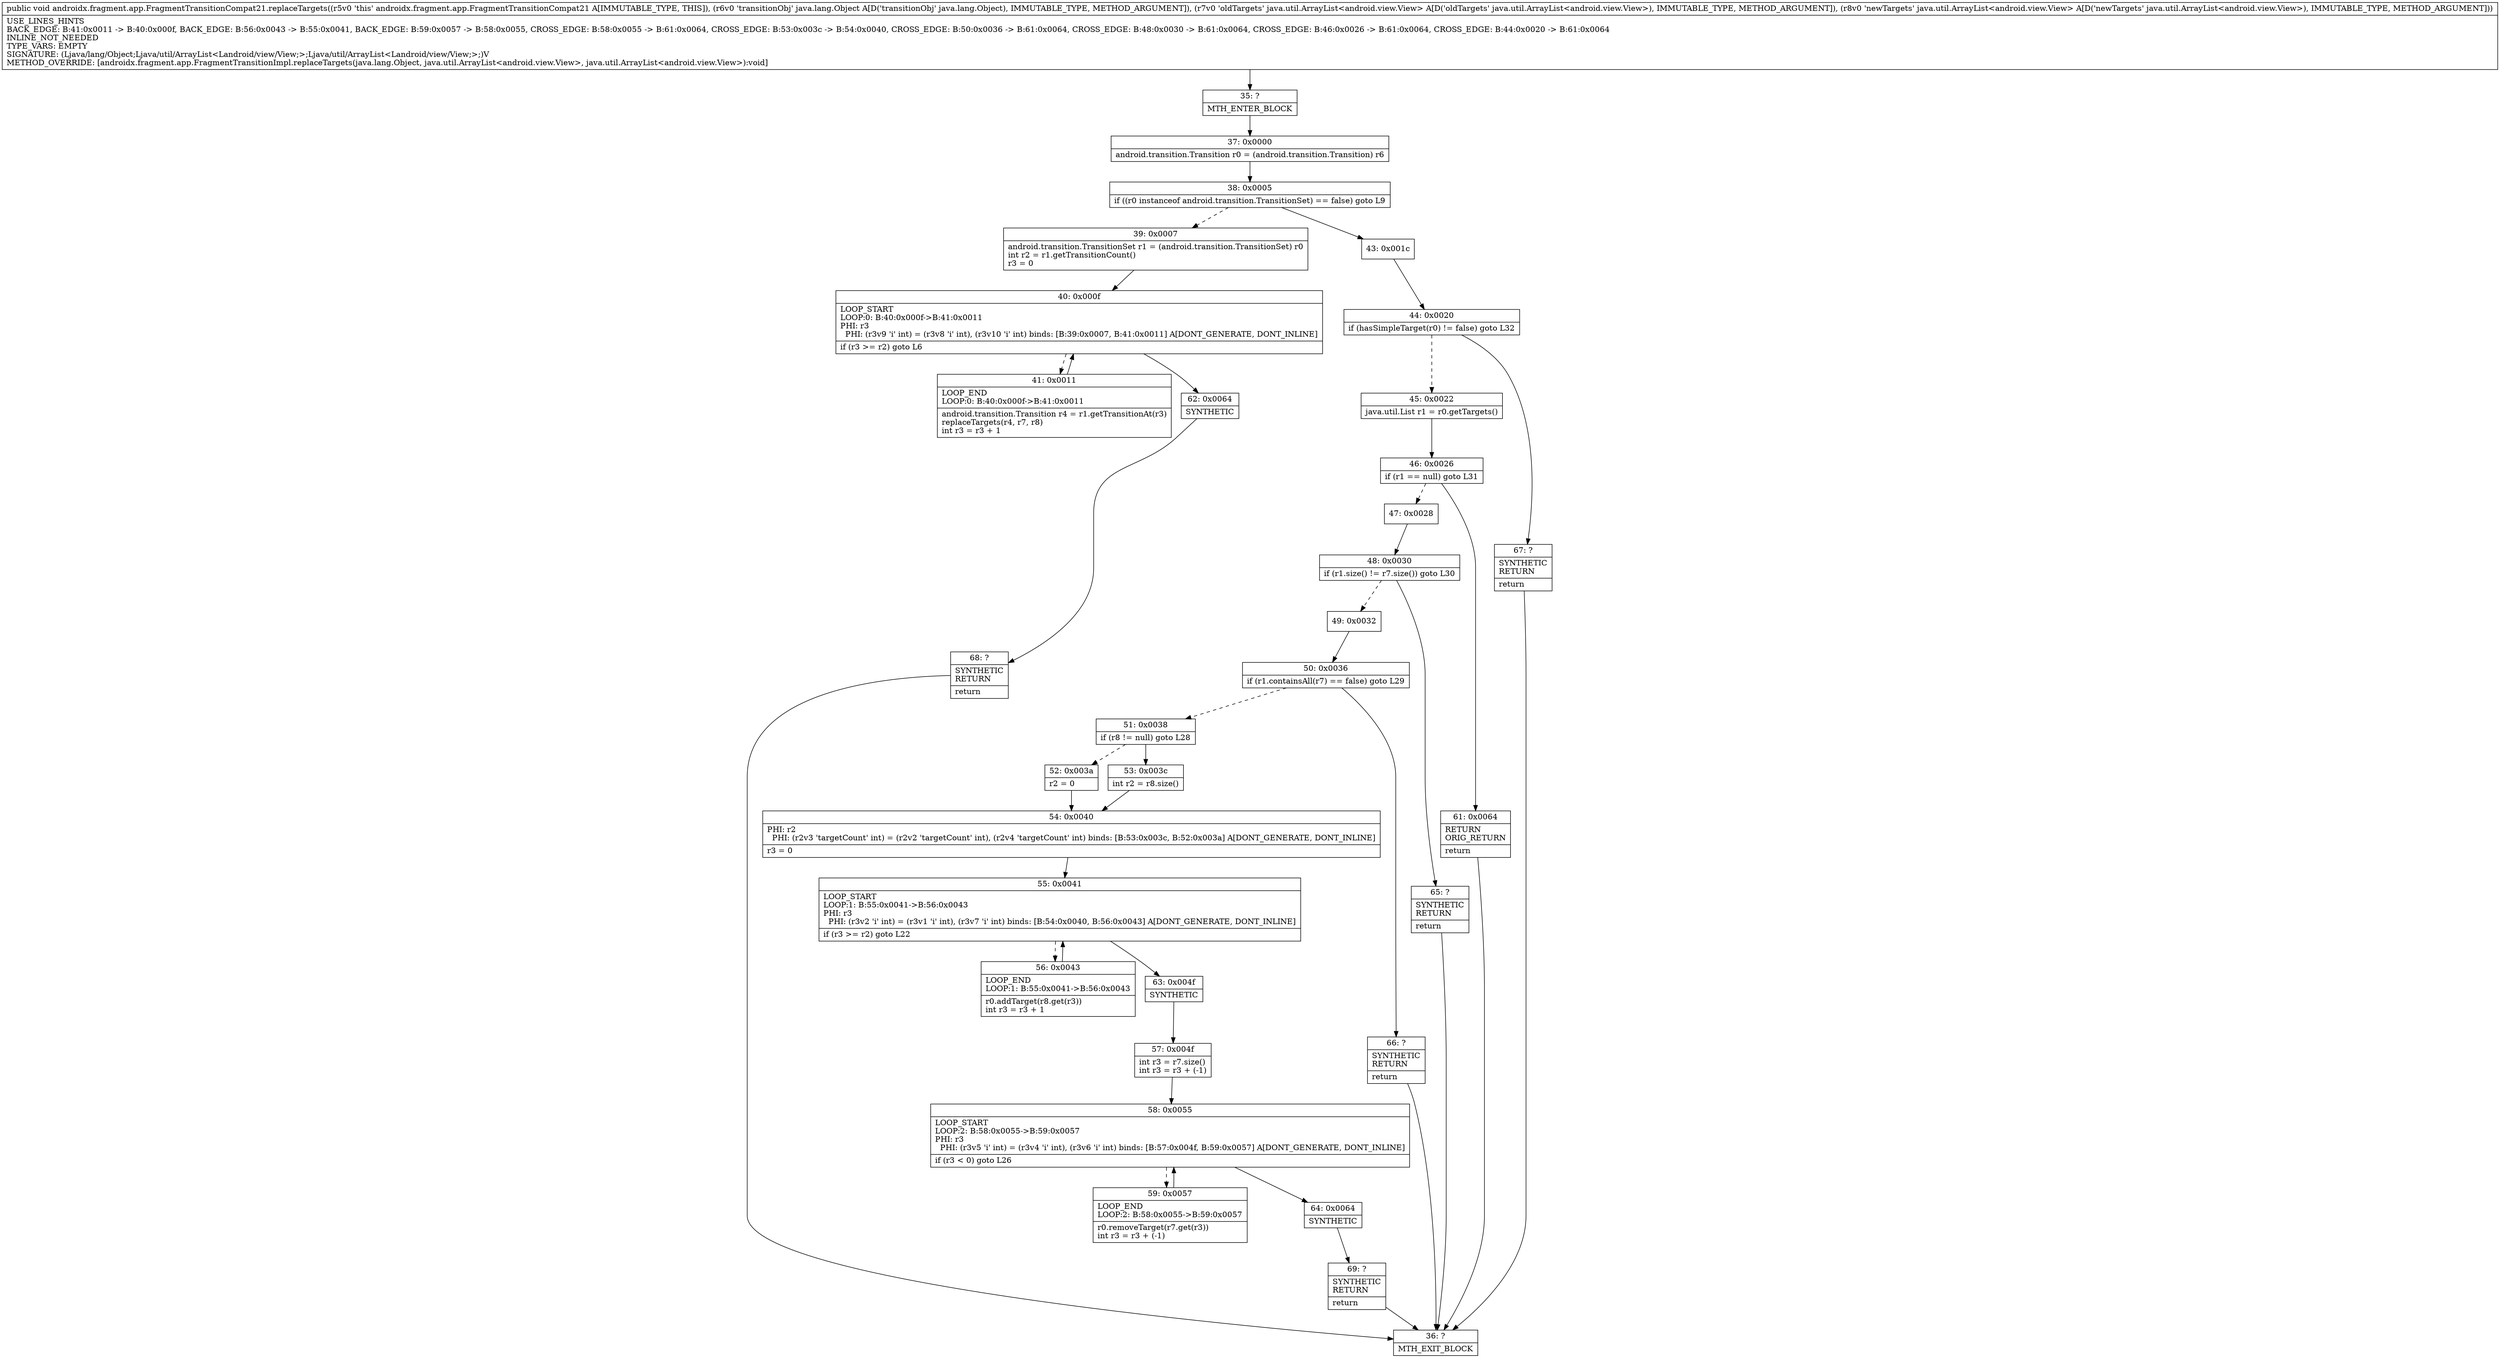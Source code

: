 digraph "CFG forandroidx.fragment.app.FragmentTransitionCompat21.replaceTargets(Ljava\/lang\/Object;Ljava\/util\/ArrayList;Ljava\/util\/ArrayList;)V" {
Node_35 [shape=record,label="{35\:\ ?|MTH_ENTER_BLOCK\l}"];
Node_37 [shape=record,label="{37\:\ 0x0000|android.transition.Transition r0 = (android.transition.Transition) r6\l}"];
Node_38 [shape=record,label="{38\:\ 0x0005|if ((r0 instanceof android.transition.TransitionSet) == false) goto L9\l}"];
Node_39 [shape=record,label="{39\:\ 0x0007|android.transition.TransitionSet r1 = (android.transition.TransitionSet) r0\lint r2 = r1.getTransitionCount()\lr3 = 0\l}"];
Node_40 [shape=record,label="{40\:\ 0x000f|LOOP_START\lLOOP:0: B:40:0x000f\-\>B:41:0x0011\lPHI: r3 \l  PHI: (r3v9 'i' int) = (r3v8 'i' int), (r3v10 'i' int) binds: [B:39:0x0007, B:41:0x0011] A[DONT_GENERATE, DONT_INLINE]\l|if (r3 \>= r2) goto L6\l}"];
Node_41 [shape=record,label="{41\:\ 0x0011|LOOP_END\lLOOP:0: B:40:0x000f\-\>B:41:0x0011\l|android.transition.Transition r4 = r1.getTransitionAt(r3)\lreplaceTargets(r4, r7, r8)\lint r3 = r3 + 1\l}"];
Node_62 [shape=record,label="{62\:\ 0x0064|SYNTHETIC\l}"];
Node_68 [shape=record,label="{68\:\ ?|SYNTHETIC\lRETURN\l|return\l}"];
Node_36 [shape=record,label="{36\:\ ?|MTH_EXIT_BLOCK\l}"];
Node_43 [shape=record,label="{43\:\ 0x001c}"];
Node_44 [shape=record,label="{44\:\ 0x0020|if (hasSimpleTarget(r0) != false) goto L32\l}"];
Node_45 [shape=record,label="{45\:\ 0x0022|java.util.List r1 = r0.getTargets()\l}"];
Node_46 [shape=record,label="{46\:\ 0x0026|if (r1 == null) goto L31\l}"];
Node_47 [shape=record,label="{47\:\ 0x0028}"];
Node_48 [shape=record,label="{48\:\ 0x0030|if (r1.size() != r7.size()) goto L30\l}"];
Node_49 [shape=record,label="{49\:\ 0x0032}"];
Node_50 [shape=record,label="{50\:\ 0x0036|if (r1.containsAll(r7) == false) goto L29\l}"];
Node_51 [shape=record,label="{51\:\ 0x0038|if (r8 != null) goto L28\l}"];
Node_52 [shape=record,label="{52\:\ 0x003a|r2 = 0\l}"];
Node_54 [shape=record,label="{54\:\ 0x0040|PHI: r2 \l  PHI: (r2v3 'targetCount' int) = (r2v2 'targetCount' int), (r2v4 'targetCount' int) binds: [B:53:0x003c, B:52:0x003a] A[DONT_GENERATE, DONT_INLINE]\l|r3 = 0\l}"];
Node_55 [shape=record,label="{55\:\ 0x0041|LOOP_START\lLOOP:1: B:55:0x0041\-\>B:56:0x0043\lPHI: r3 \l  PHI: (r3v2 'i' int) = (r3v1 'i' int), (r3v7 'i' int) binds: [B:54:0x0040, B:56:0x0043] A[DONT_GENERATE, DONT_INLINE]\l|if (r3 \>= r2) goto L22\l}"];
Node_56 [shape=record,label="{56\:\ 0x0043|LOOP_END\lLOOP:1: B:55:0x0041\-\>B:56:0x0043\l|r0.addTarget(r8.get(r3))\lint r3 = r3 + 1\l}"];
Node_63 [shape=record,label="{63\:\ 0x004f|SYNTHETIC\l}"];
Node_57 [shape=record,label="{57\:\ 0x004f|int r3 = r7.size()\lint r3 = r3 + (\-1)\l}"];
Node_58 [shape=record,label="{58\:\ 0x0055|LOOP_START\lLOOP:2: B:58:0x0055\-\>B:59:0x0057\lPHI: r3 \l  PHI: (r3v5 'i' int) = (r3v4 'i' int), (r3v6 'i' int) binds: [B:57:0x004f, B:59:0x0057] A[DONT_GENERATE, DONT_INLINE]\l|if (r3 \< 0) goto L26\l}"];
Node_59 [shape=record,label="{59\:\ 0x0057|LOOP_END\lLOOP:2: B:58:0x0055\-\>B:59:0x0057\l|r0.removeTarget(r7.get(r3))\lint r3 = r3 + (\-1)\l}"];
Node_64 [shape=record,label="{64\:\ 0x0064|SYNTHETIC\l}"];
Node_69 [shape=record,label="{69\:\ ?|SYNTHETIC\lRETURN\l|return\l}"];
Node_53 [shape=record,label="{53\:\ 0x003c|int r2 = r8.size()\l}"];
Node_66 [shape=record,label="{66\:\ ?|SYNTHETIC\lRETURN\l|return\l}"];
Node_65 [shape=record,label="{65\:\ ?|SYNTHETIC\lRETURN\l|return\l}"];
Node_61 [shape=record,label="{61\:\ 0x0064|RETURN\lORIG_RETURN\l|return\l}"];
Node_67 [shape=record,label="{67\:\ ?|SYNTHETIC\lRETURN\l|return\l}"];
MethodNode[shape=record,label="{public void androidx.fragment.app.FragmentTransitionCompat21.replaceTargets((r5v0 'this' androidx.fragment.app.FragmentTransitionCompat21 A[IMMUTABLE_TYPE, THIS]), (r6v0 'transitionObj' java.lang.Object A[D('transitionObj' java.lang.Object), IMMUTABLE_TYPE, METHOD_ARGUMENT]), (r7v0 'oldTargets' java.util.ArrayList\<android.view.View\> A[D('oldTargets' java.util.ArrayList\<android.view.View\>), IMMUTABLE_TYPE, METHOD_ARGUMENT]), (r8v0 'newTargets' java.util.ArrayList\<android.view.View\> A[D('newTargets' java.util.ArrayList\<android.view.View\>), IMMUTABLE_TYPE, METHOD_ARGUMENT]))  | USE_LINES_HINTS\lBACK_EDGE: B:41:0x0011 \-\> B:40:0x000f, BACK_EDGE: B:56:0x0043 \-\> B:55:0x0041, BACK_EDGE: B:59:0x0057 \-\> B:58:0x0055, CROSS_EDGE: B:58:0x0055 \-\> B:61:0x0064, CROSS_EDGE: B:53:0x003c \-\> B:54:0x0040, CROSS_EDGE: B:50:0x0036 \-\> B:61:0x0064, CROSS_EDGE: B:48:0x0030 \-\> B:61:0x0064, CROSS_EDGE: B:46:0x0026 \-\> B:61:0x0064, CROSS_EDGE: B:44:0x0020 \-\> B:61:0x0064\lINLINE_NOT_NEEDED\lTYPE_VARS: EMPTY\lSIGNATURE: (Ljava\/lang\/Object;Ljava\/util\/ArrayList\<Landroid\/view\/View;\>;Ljava\/util\/ArrayList\<Landroid\/view\/View;\>;)V\lMETHOD_OVERRIDE: [androidx.fragment.app.FragmentTransitionImpl.replaceTargets(java.lang.Object, java.util.ArrayList\<android.view.View\>, java.util.ArrayList\<android.view.View\>):void]\l}"];
MethodNode -> Node_35;Node_35 -> Node_37;
Node_37 -> Node_38;
Node_38 -> Node_39[style=dashed];
Node_38 -> Node_43;
Node_39 -> Node_40;
Node_40 -> Node_41[style=dashed];
Node_40 -> Node_62;
Node_41 -> Node_40;
Node_62 -> Node_68;
Node_68 -> Node_36;
Node_43 -> Node_44;
Node_44 -> Node_45[style=dashed];
Node_44 -> Node_67;
Node_45 -> Node_46;
Node_46 -> Node_47[style=dashed];
Node_46 -> Node_61;
Node_47 -> Node_48;
Node_48 -> Node_49[style=dashed];
Node_48 -> Node_65;
Node_49 -> Node_50;
Node_50 -> Node_51[style=dashed];
Node_50 -> Node_66;
Node_51 -> Node_52[style=dashed];
Node_51 -> Node_53;
Node_52 -> Node_54;
Node_54 -> Node_55;
Node_55 -> Node_56[style=dashed];
Node_55 -> Node_63;
Node_56 -> Node_55;
Node_63 -> Node_57;
Node_57 -> Node_58;
Node_58 -> Node_59[style=dashed];
Node_58 -> Node_64;
Node_59 -> Node_58;
Node_64 -> Node_69;
Node_69 -> Node_36;
Node_53 -> Node_54;
Node_66 -> Node_36;
Node_65 -> Node_36;
Node_61 -> Node_36;
Node_67 -> Node_36;
}

